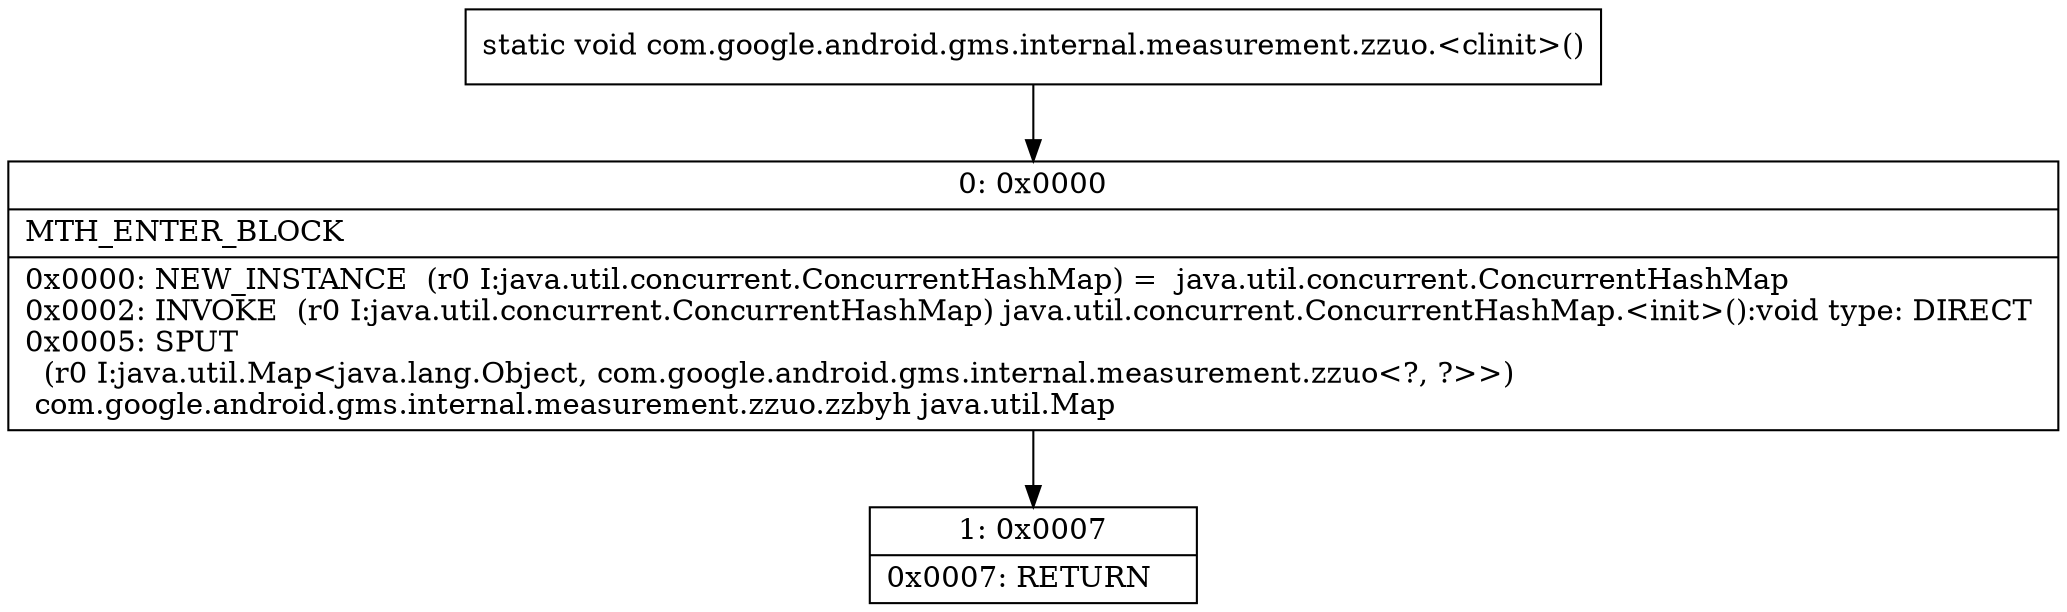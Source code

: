 digraph "CFG forcom.google.android.gms.internal.measurement.zzuo.\<clinit\>()V" {
Node_0 [shape=record,label="{0\:\ 0x0000|MTH_ENTER_BLOCK\l|0x0000: NEW_INSTANCE  (r0 I:java.util.concurrent.ConcurrentHashMap) =  java.util.concurrent.ConcurrentHashMap \l0x0002: INVOKE  (r0 I:java.util.concurrent.ConcurrentHashMap) java.util.concurrent.ConcurrentHashMap.\<init\>():void type: DIRECT \l0x0005: SPUT  \l  (r0 I:java.util.Map\<java.lang.Object, com.google.android.gms.internal.measurement.zzuo\<?, ?\>\>)\l com.google.android.gms.internal.measurement.zzuo.zzbyh java.util.Map \l}"];
Node_1 [shape=record,label="{1\:\ 0x0007|0x0007: RETURN   \l}"];
MethodNode[shape=record,label="{static void com.google.android.gms.internal.measurement.zzuo.\<clinit\>() }"];
MethodNode -> Node_0;
Node_0 -> Node_1;
}

